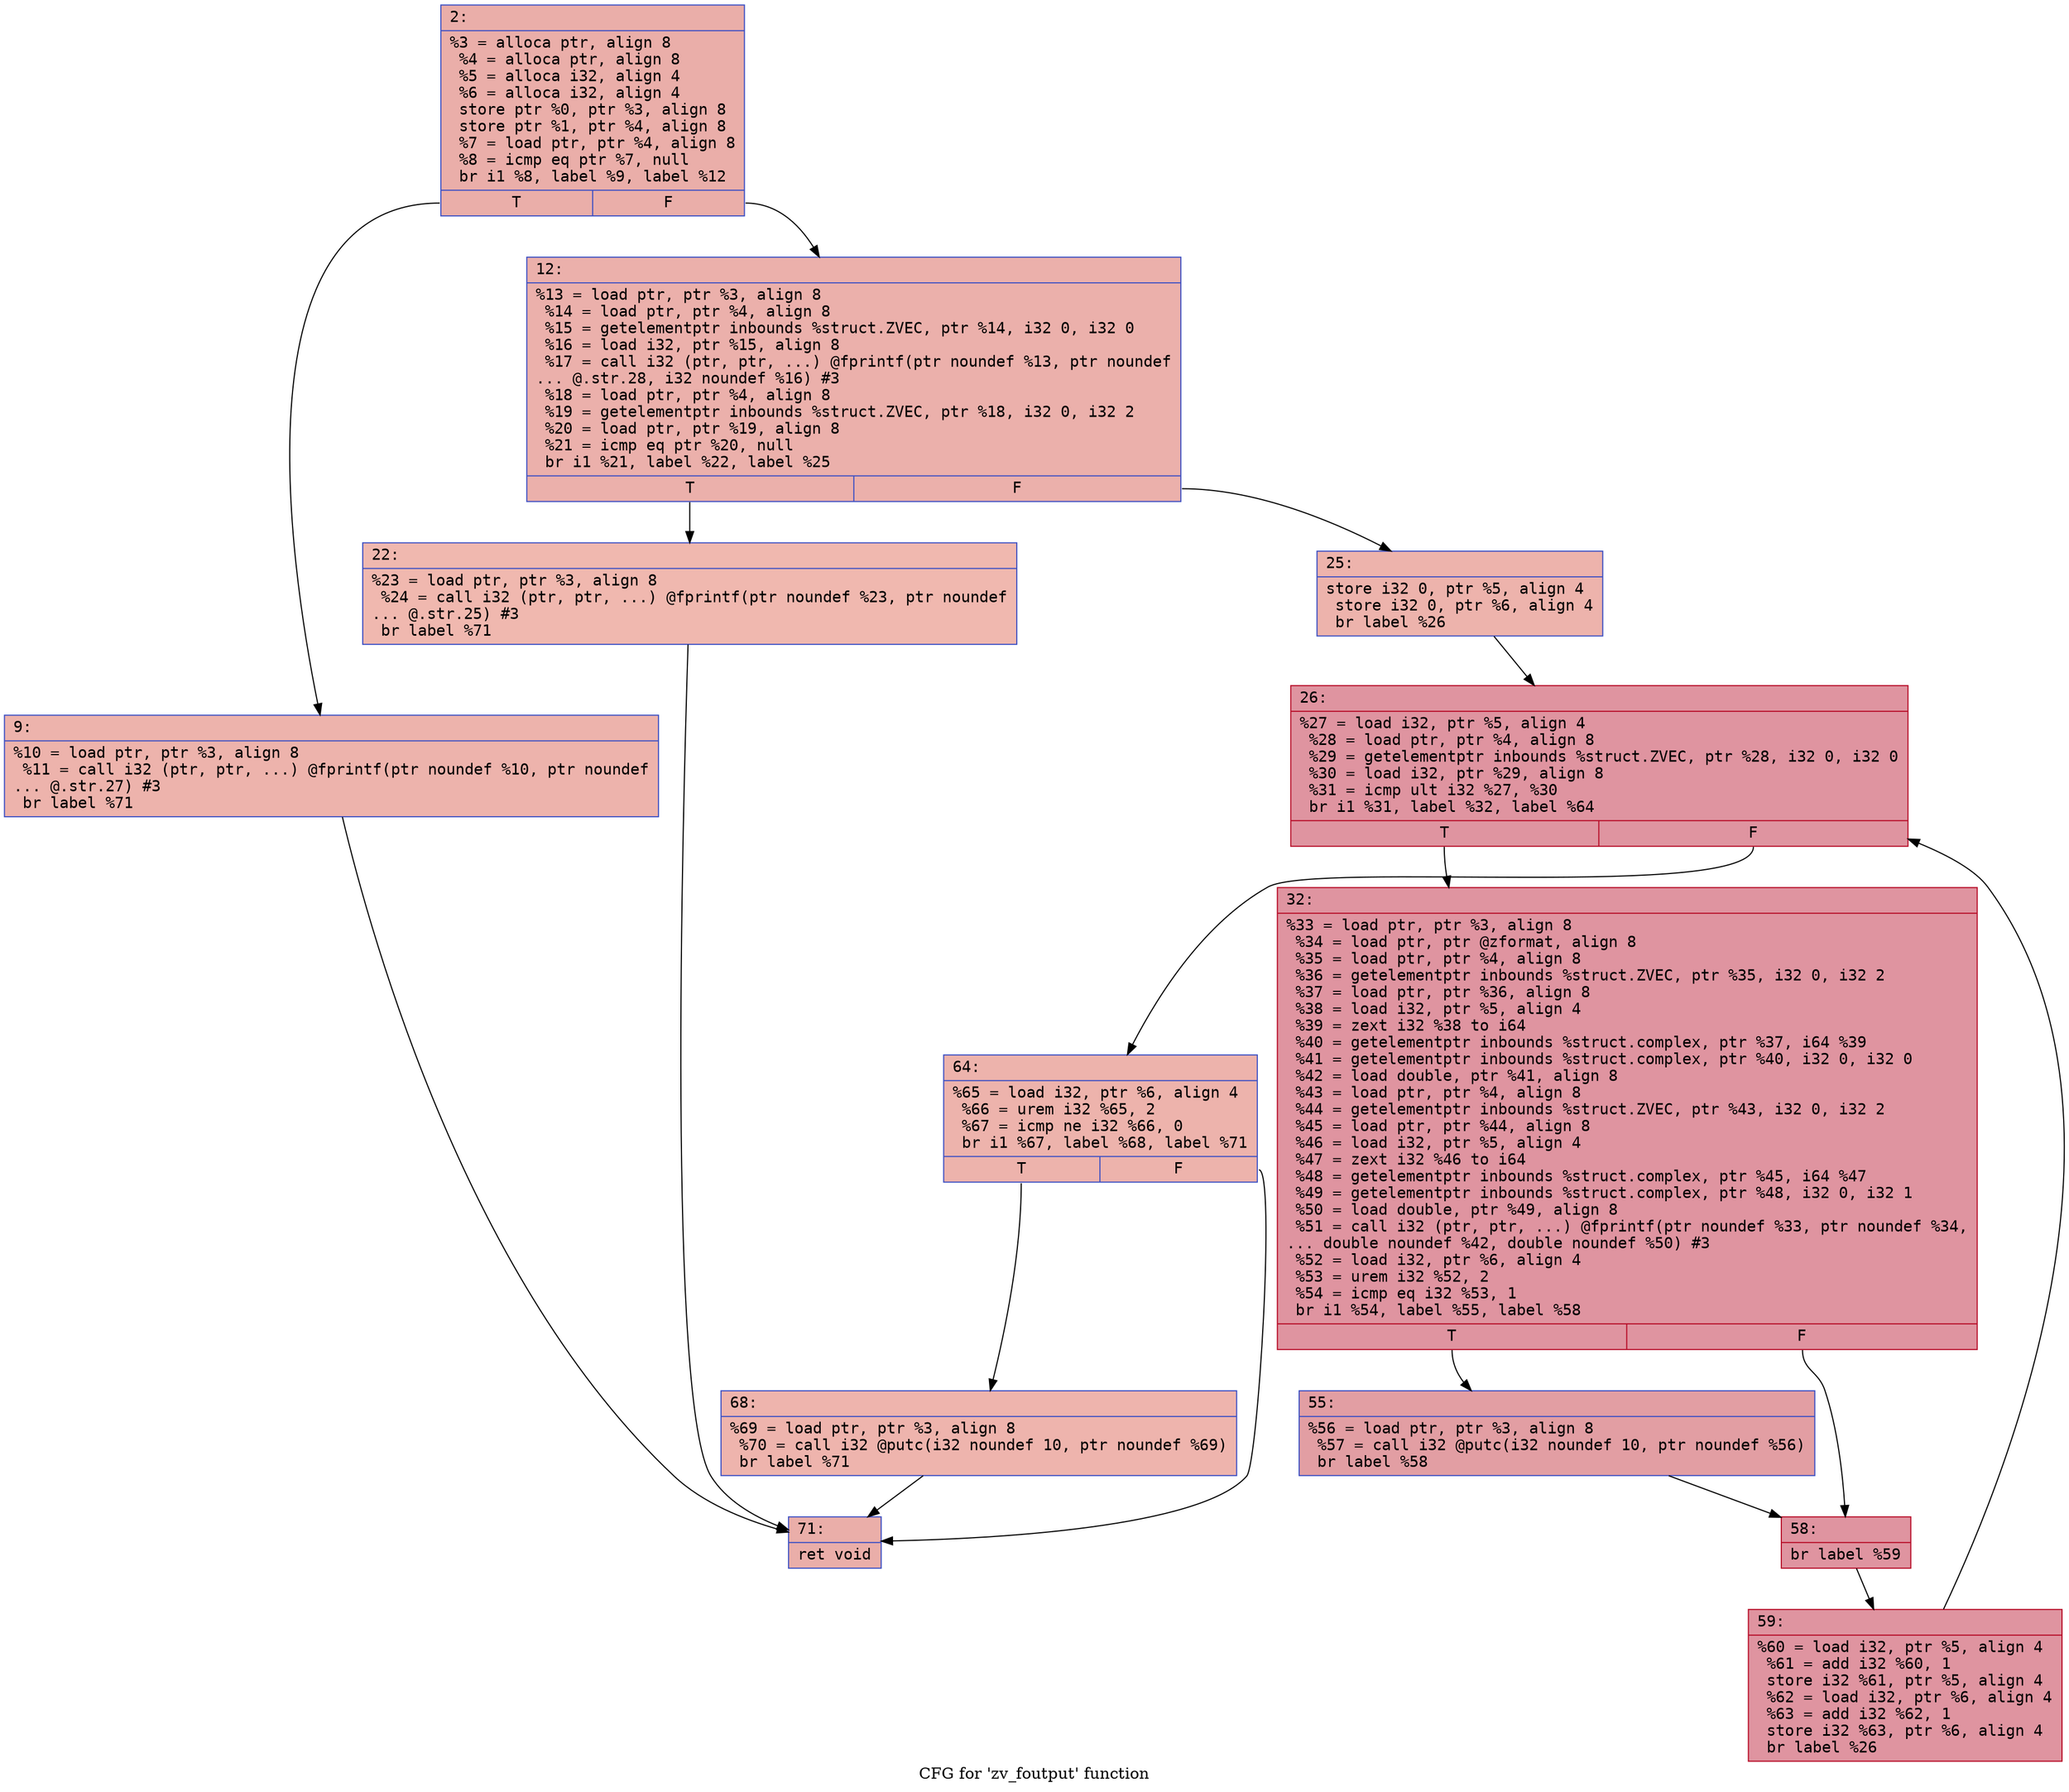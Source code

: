 digraph "CFG for 'zv_foutput' function" {
	label="CFG for 'zv_foutput' function";

	Node0x60000276d6d0 [shape=record,color="#3d50c3ff", style=filled, fillcolor="#d0473d70" fontname="Courier",label="{2:\l|  %3 = alloca ptr, align 8\l  %4 = alloca ptr, align 8\l  %5 = alloca i32, align 4\l  %6 = alloca i32, align 4\l  store ptr %0, ptr %3, align 8\l  store ptr %1, ptr %4, align 8\l  %7 = load ptr, ptr %4, align 8\l  %8 = icmp eq ptr %7, null\l  br i1 %8, label %9, label %12\l|{<s0>T|<s1>F}}"];
	Node0x60000276d6d0:s0 -> Node0x60000276d720[tooltip="2 -> 9\nProbability 37.50%" ];
	Node0x60000276d6d0:s1 -> Node0x60000276d770[tooltip="2 -> 12\nProbability 62.50%" ];
	Node0x60000276d720 [shape=record,color="#3d50c3ff", style=filled, fillcolor="#d6524470" fontname="Courier",label="{9:\l|  %10 = load ptr, ptr %3, align 8\l  %11 = call i32 (ptr, ptr, ...) @fprintf(ptr noundef %10, ptr noundef\l... @.str.27) #3\l  br label %71\l}"];
	Node0x60000276d720 -> Node0x60000276da90[tooltip="9 -> 71\nProbability 100.00%" ];
	Node0x60000276d770 [shape=record,color="#3d50c3ff", style=filled, fillcolor="#d24b4070" fontname="Courier",label="{12:\l|  %13 = load ptr, ptr %3, align 8\l  %14 = load ptr, ptr %4, align 8\l  %15 = getelementptr inbounds %struct.ZVEC, ptr %14, i32 0, i32 0\l  %16 = load i32, ptr %15, align 8\l  %17 = call i32 (ptr, ptr, ...) @fprintf(ptr noundef %13, ptr noundef\l... @.str.28, i32 noundef %16) #3\l  %18 = load ptr, ptr %4, align 8\l  %19 = getelementptr inbounds %struct.ZVEC, ptr %18, i32 0, i32 2\l  %20 = load ptr, ptr %19, align 8\l  %21 = icmp eq ptr %20, null\l  br i1 %21, label %22, label %25\l|{<s0>T|<s1>F}}"];
	Node0x60000276d770:s0 -> Node0x60000276d7c0[tooltip="12 -> 22\nProbability 37.50%" ];
	Node0x60000276d770:s1 -> Node0x60000276d810[tooltip="12 -> 25\nProbability 62.50%" ];
	Node0x60000276d7c0 [shape=record,color="#3d50c3ff", style=filled, fillcolor="#dc5d4a70" fontname="Courier",label="{22:\l|  %23 = load ptr, ptr %3, align 8\l  %24 = call i32 (ptr, ptr, ...) @fprintf(ptr noundef %23, ptr noundef\l... @.str.25) #3\l  br label %71\l}"];
	Node0x60000276d7c0 -> Node0x60000276da90[tooltip="22 -> 71\nProbability 100.00%" ];
	Node0x60000276d810 [shape=record,color="#3d50c3ff", style=filled, fillcolor="#d6524470" fontname="Courier",label="{25:\l|  store i32 0, ptr %5, align 4\l  store i32 0, ptr %6, align 4\l  br label %26\l}"];
	Node0x60000276d810 -> Node0x60000276d860[tooltip="25 -> 26\nProbability 100.00%" ];
	Node0x60000276d860 [shape=record,color="#b70d28ff", style=filled, fillcolor="#b70d2870" fontname="Courier",label="{26:\l|  %27 = load i32, ptr %5, align 4\l  %28 = load ptr, ptr %4, align 8\l  %29 = getelementptr inbounds %struct.ZVEC, ptr %28, i32 0, i32 0\l  %30 = load i32, ptr %29, align 8\l  %31 = icmp ult i32 %27, %30\l  br i1 %31, label %32, label %64\l|{<s0>T|<s1>F}}"];
	Node0x60000276d860:s0 -> Node0x60000276d8b0[tooltip="26 -> 32\nProbability 96.88%" ];
	Node0x60000276d860:s1 -> Node0x60000276d9f0[tooltip="26 -> 64\nProbability 3.12%" ];
	Node0x60000276d8b0 [shape=record,color="#b70d28ff", style=filled, fillcolor="#b70d2870" fontname="Courier",label="{32:\l|  %33 = load ptr, ptr %3, align 8\l  %34 = load ptr, ptr @zformat, align 8\l  %35 = load ptr, ptr %4, align 8\l  %36 = getelementptr inbounds %struct.ZVEC, ptr %35, i32 0, i32 2\l  %37 = load ptr, ptr %36, align 8\l  %38 = load i32, ptr %5, align 4\l  %39 = zext i32 %38 to i64\l  %40 = getelementptr inbounds %struct.complex, ptr %37, i64 %39\l  %41 = getelementptr inbounds %struct.complex, ptr %40, i32 0, i32 0\l  %42 = load double, ptr %41, align 8\l  %43 = load ptr, ptr %4, align 8\l  %44 = getelementptr inbounds %struct.ZVEC, ptr %43, i32 0, i32 2\l  %45 = load ptr, ptr %44, align 8\l  %46 = load i32, ptr %5, align 4\l  %47 = zext i32 %46 to i64\l  %48 = getelementptr inbounds %struct.complex, ptr %45, i64 %47\l  %49 = getelementptr inbounds %struct.complex, ptr %48, i32 0, i32 1\l  %50 = load double, ptr %49, align 8\l  %51 = call i32 (ptr, ptr, ...) @fprintf(ptr noundef %33, ptr noundef %34,\l... double noundef %42, double noundef %50) #3\l  %52 = load i32, ptr %6, align 4\l  %53 = urem i32 %52, 2\l  %54 = icmp eq i32 %53, 1\l  br i1 %54, label %55, label %58\l|{<s0>T|<s1>F}}"];
	Node0x60000276d8b0:s0 -> Node0x60000276d900[tooltip="32 -> 55\nProbability 50.00%" ];
	Node0x60000276d8b0:s1 -> Node0x60000276d950[tooltip="32 -> 58\nProbability 50.00%" ];
	Node0x60000276d900 [shape=record,color="#3d50c3ff", style=filled, fillcolor="#be242e70" fontname="Courier",label="{55:\l|  %56 = load ptr, ptr %3, align 8\l  %57 = call i32 @putc(i32 noundef 10, ptr noundef %56)\l  br label %58\l}"];
	Node0x60000276d900 -> Node0x60000276d950[tooltip="55 -> 58\nProbability 100.00%" ];
	Node0x60000276d950 [shape=record,color="#b70d28ff", style=filled, fillcolor="#b70d2870" fontname="Courier",label="{58:\l|  br label %59\l}"];
	Node0x60000276d950 -> Node0x60000276d9a0[tooltip="58 -> 59\nProbability 100.00%" ];
	Node0x60000276d9a0 [shape=record,color="#b70d28ff", style=filled, fillcolor="#b70d2870" fontname="Courier",label="{59:\l|  %60 = load i32, ptr %5, align 4\l  %61 = add i32 %60, 1\l  store i32 %61, ptr %5, align 4\l  %62 = load i32, ptr %6, align 4\l  %63 = add i32 %62, 1\l  store i32 %63, ptr %6, align 4\l  br label %26\l}"];
	Node0x60000276d9a0 -> Node0x60000276d860[tooltip="59 -> 26\nProbability 100.00%" ];
	Node0x60000276d9f0 [shape=record,color="#3d50c3ff", style=filled, fillcolor="#d6524470" fontname="Courier",label="{64:\l|  %65 = load i32, ptr %6, align 4\l  %66 = urem i32 %65, 2\l  %67 = icmp ne i32 %66, 0\l  br i1 %67, label %68, label %71\l|{<s0>T|<s1>F}}"];
	Node0x60000276d9f0:s0 -> Node0x60000276da40[tooltip="64 -> 68\nProbability 62.50%" ];
	Node0x60000276d9f0:s1 -> Node0x60000276da90[tooltip="64 -> 71\nProbability 37.50%" ];
	Node0x60000276da40 [shape=record,color="#3d50c3ff", style=filled, fillcolor="#d8564670" fontname="Courier",label="{68:\l|  %69 = load ptr, ptr %3, align 8\l  %70 = call i32 @putc(i32 noundef 10, ptr noundef %69)\l  br label %71\l}"];
	Node0x60000276da40 -> Node0x60000276da90[tooltip="68 -> 71\nProbability 100.00%" ];
	Node0x60000276da90 [shape=record,color="#3d50c3ff", style=filled, fillcolor="#d0473d70" fontname="Courier",label="{71:\l|  ret void\l}"];
}
